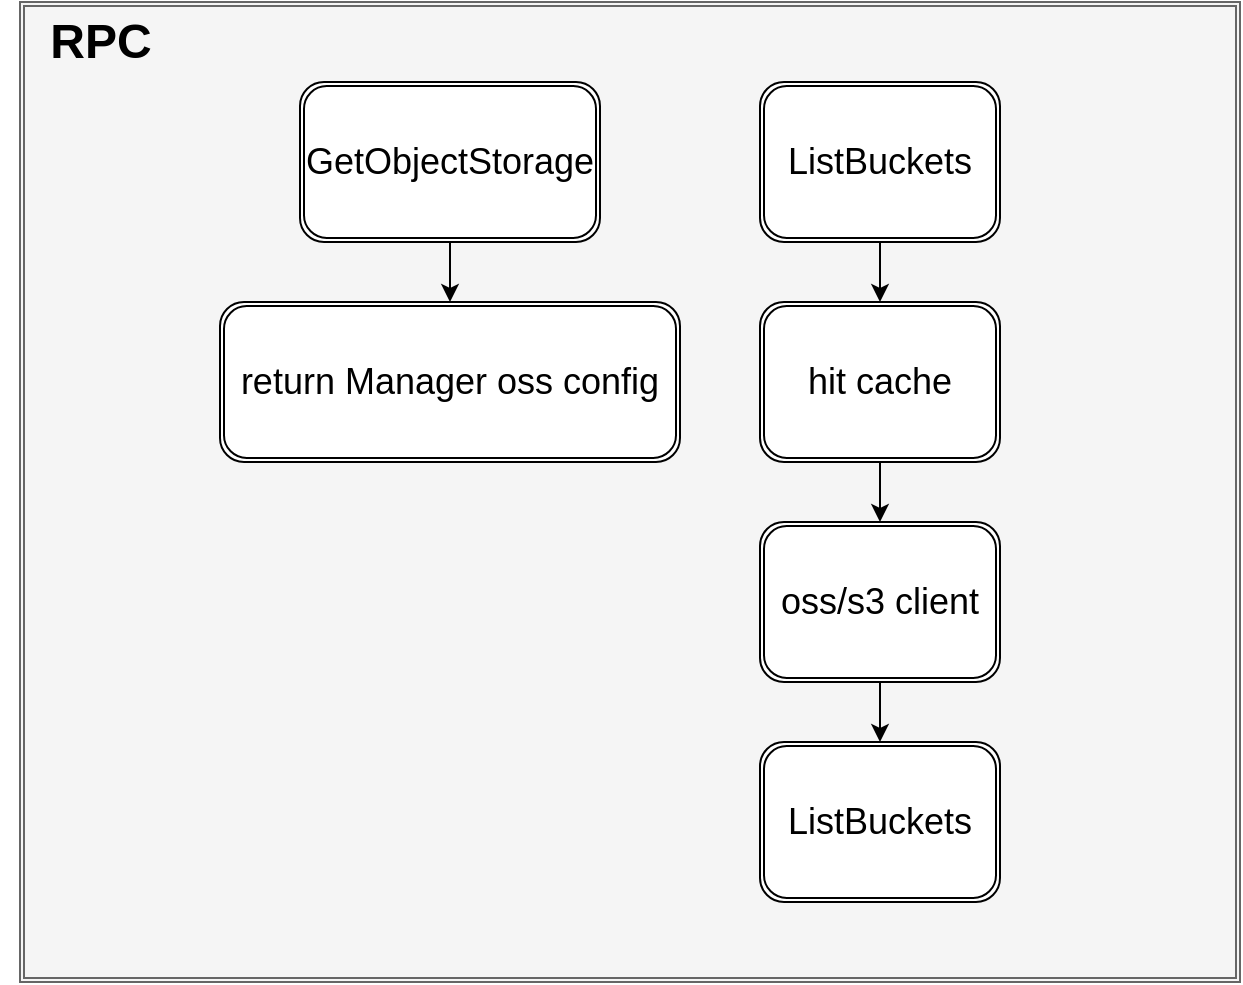 <mxfile version="20.1.3" type="github">
  <diagram id="fzLIRdIsNyaRUNeQjyn1" name="第 1 页">
    <mxGraphModel dx="1426" dy="825" grid="1" gridSize="10" guides="1" tooltips="1" connect="1" arrows="1" fold="1" page="1" pageScale="1" pageWidth="827" pageHeight="1169" math="0" shadow="0">
      <root>
        <mxCell id="0" />
        <mxCell id="1" parent="0" />
        <mxCell id="VL1hjoEuvCKz8qf0Svru-1" value="" style="shape=ext;double=1;rounded=0;whiteSpace=wrap;html=1;fontSize=18;fillColor=#f5f5f5;fontColor=#333333;strokeColor=#666666;" vertex="1" parent="1">
          <mxGeometry x="80" y="150" width="610" height="490" as="geometry" />
        </mxCell>
        <mxCell id="VL1hjoEuvCKz8qf0Svru-2" value="RPC" style="text;strokeColor=none;fillColor=none;html=1;fontSize=24;fontStyle=1;verticalAlign=middle;align=center;" vertex="1" parent="1">
          <mxGeometry x="70" y="150" width="100" height="40" as="geometry" />
        </mxCell>
        <mxCell id="VL1hjoEuvCKz8qf0Svru-5" style="edgeStyle=orthogonalEdgeStyle;rounded=0;orthogonalLoop=1;jettySize=auto;html=1;exitX=0.5;exitY=1;exitDx=0;exitDy=0;entryX=0.5;entryY=0;entryDx=0;entryDy=0;fontFamily=Helvetica;fontSize=18;fontColor=#000000;" edge="1" parent="1" source="VL1hjoEuvCKz8qf0Svru-3" target="VL1hjoEuvCKz8qf0Svru-4">
          <mxGeometry relative="1" as="geometry" />
        </mxCell>
        <mxCell id="VL1hjoEuvCKz8qf0Svru-3" value="&lt;pre style=&quot;text-align: start;&quot;&gt;&lt;span style=&quot;background-color: rgb(255, 255, 255);&quot;&gt;&lt;font style=&quot;font-size: 18px;&quot; face=&quot;Helvetica&quot;&gt;GetObjectStorage&lt;/font&gt;&lt;/span&gt;&lt;/pre&gt;" style="shape=ext;double=1;rounded=1;whiteSpace=wrap;html=1;fontSize=18;" vertex="1" parent="1">
          <mxGeometry x="220" y="190" width="150" height="80" as="geometry" />
        </mxCell>
        <mxCell id="VL1hjoEuvCKz8qf0Svru-4" value="return Manager oss config" style="shape=ext;double=1;rounded=1;whiteSpace=wrap;html=1;fontSize=18;" vertex="1" parent="1">
          <mxGeometry x="180" y="300" width="230" height="80" as="geometry" />
        </mxCell>
        <mxCell id="VL1hjoEuvCKz8qf0Svru-10" style="edgeStyle=orthogonalEdgeStyle;rounded=0;orthogonalLoop=1;jettySize=auto;html=1;exitX=0.5;exitY=1;exitDx=0;exitDy=0;entryX=0.5;entryY=0;entryDx=0;entryDy=0;fontFamily=Helvetica;fontSize=18;fontColor=#000000;" edge="1" parent="1" source="VL1hjoEuvCKz8qf0Svru-6" target="VL1hjoEuvCKz8qf0Svru-7">
          <mxGeometry relative="1" as="geometry" />
        </mxCell>
        <mxCell id="VL1hjoEuvCKz8qf0Svru-6" value="&lt;pre style=&quot;text-align: start;&quot;&gt;&lt;span style=&quot;background-color: rgb(255, 255, 255);&quot;&gt;&lt;font style=&quot;font-size: 18px;&quot; face=&quot;Helvetica&quot;&gt;ListBuckets&lt;/font&gt;&lt;/span&gt;&lt;/pre&gt;" style="shape=ext;double=1;rounded=1;whiteSpace=wrap;html=1;labelBackgroundColor=#FFFFFF;fontFamily=Helvetica;fontSize=18;fontColor=#000000;" vertex="1" parent="1">
          <mxGeometry x="450" y="190" width="120" height="80" as="geometry" />
        </mxCell>
        <mxCell id="VL1hjoEuvCKz8qf0Svru-11" style="edgeStyle=orthogonalEdgeStyle;rounded=0;orthogonalLoop=1;jettySize=auto;html=1;exitX=0.5;exitY=1;exitDx=0;exitDy=0;entryX=0.5;entryY=0;entryDx=0;entryDy=0;fontFamily=Helvetica;fontSize=18;fontColor=#000000;" edge="1" parent="1" source="VL1hjoEuvCKz8qf0Svru-7" target="VL1hjoEuvCKz8qf0Svru-8">
          <mxGeometry relative="1" as="geometry" />
        </mxCell>
        <mxCell id="VL1hjoEuvCKz8qf0Svru-7" value="hit cache" style="shape=ext;double=1;rounded=1;whiteSpace=wrap;html=1;labelBackgroundColor=#FFFFFF;fontFamily=Helvetica;fontSize=18;fontColor=#000000;" vertex="1" parent="1">
          <mxGeometry x="450" y="300" width="120" height="80" as="geometry" />
        </mxCell>
        <mxCell id="VL1hjoEuvCKz8qf0Svru-12" style="edgeStyle=orthogonalEdgeStyle;rounded=0;orthogonalLoop=1;jettySize=auto;html=1;exitX=0.5;exitY=1;exitDx=0;exitDy=0;entryX=0.5;entryY=0;entryDx=0;entryDy=0;fontFamily=Helvetica;fontSize=18;fontColor=#000000;" edge="1" parent="1" source="VL1hjoEuvCKz8qf0Svru-8" target="VL1hjoEuvCKz8qf0Svru-9">
          <mxGeometry relative="1" as="geometry" />
        </mxCell>
        <mxCell id="VL1hjoEuvCKz8qf0Svru-8" value="oss/s3 client" style="shape=ext;double=1;rounded=1;whiteSpace=wrap;html=1;labelBackgroundColor=#FFFFFF;fontFamily=Helvetica;fontSize=18;fontColor=#000000;" vertex="1" parent="1">
          <mxGeometry x="450" y="410" width="120" height="80" as="geometry" />
        </mxCell>
        <mxCell id="VL1hjoEuvCKz8qf0Svru-9" value="&lt;pre style=&quot;text-align: start;&quot;&gt;&lt;font style=&quot;background-color: rgb(255, 255, 255); font-size: 18px;&quot; face=&quot;Helvetica&quot;&gt;ListBuckets&lt;/font&gt;&lt;/pre&gt;" style="shape=ext;double=1;rounded=1;whiteSpace=wrap;html=1;labelBackgroundColor=#FFFFFF;fontFamily=Helvetica;fontSize=18;fontColor=#000000;" vertex="1" parent="1">
          <mxGeometry x="450" y="520" width="120" height="80" as="geometry" />
        </mxCell>
      </root>
    </mxGraphModel>
  </diagram>
</mxfile>
